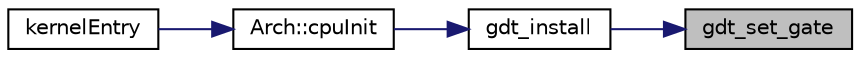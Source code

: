 digraph "gdt_set_gate"
{
 // LATEX_PDF_SIZE
  edge [fontname="Helvetica",fontsize="10",labelfontname="Helvetica",labelfontsize="10"];
  node [fontname="Helvetica",fontsize="10",shape=record];
  rankdir="RL";
  Node1 [label="gdt_set_gate",height=0.2,width=0.4,color="black", fillcolor="grey75", style="filled", fontcolor="black",tooltip=" "];
  Node1 -> Node2 [dir="back",color="midnightblue",fontsize="10",style="solid",fontname="Helvetica"];
  Node2 [label="gdt_install",height=0.2,width=0.4,color="black", fillcolor="white", style="filled",URL="$df/d77/gdt_8hpp.html#aa2a6cef9d7f1d9430289dcbb74530bf3",tooltip="Setup and install the GDT onto the system."];
  Node2 -> Node3 [dir="back",color="midnightblue",fontsize="10",style="solid",fontname="Helvetica"];
  Node3 [label="Arch::cpuInit",height=0.2,width=0.4,color="black", fillcolor="white", style="filled",URL="$d9/dc3/namespace_arch.html#ae2cfdc55544d6519edd56c09cb7873c4",tooltip=" "];
  Node3 -> Node4 [dir="back",color="midnightblue",fontsize="10",style="solid",fontname="Helvetica"];
  Node4 [label="kernelEntry",height=0.2,width=0.4,color="black", fillcolor="white", style="filled",URL="$d2/dd2/entry_8cpp.html#aafd1870c38d36a8eddccb5457857533e",tooltip="This is the Xyris kernel entry point. This function is called directly from the assembly written in b..."];
}

